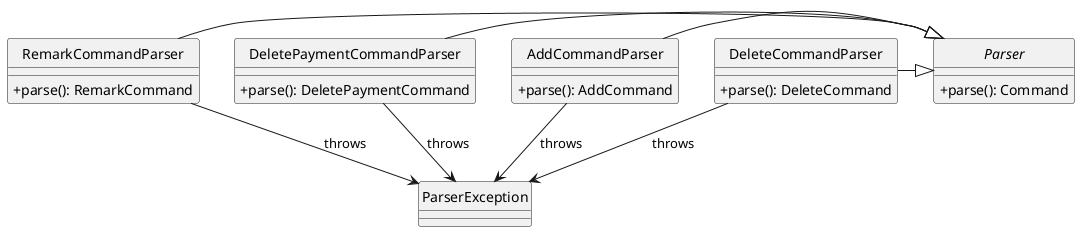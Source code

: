 @startuml
hide circle
skinparam classAttributeIconSize 0

' ===== Interface =====
interface Parser {
    +parse(): Command
}

' ===== Exception =====
class ParserException

' ===== Parsers =====
class RemarkCommandParser {
    +parse(): RemarkCommand
}

class DeletePaymentCommandParser {
    +parse(): DeletePaymentCommand
}

class AddCommandParser {
    +parse(): AddCommand
}

class DeleteCommandParser {
    +parse(): DeleteCommand
}

' ===== Relationships =====
RemarkCommandParser -|> Parser
DeletePaymentCommandParser -|> Parser
AddCommandParser -|> Parser
DeleteCommandParser -|> Parser

RemarkCommandParser --> ParserException : throws
DeletePaymentCommandParser --> ParserException : throws
AddCommandParser --> ParserException : throws
DeleteCommandParser --> ParserException : throws

@enduml
